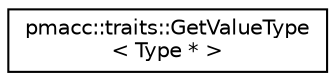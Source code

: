 digraph "Graphical Class Hierarchy"
{
 // LATEX_PDF_SIZE
  edge [fontname="Helvetica",fontsize="10",labelfontname="Helvetica",labelfontsize="10"];
  node [fontname="Helvetica",fontsize="10",shape=record];
  rankdir="LR";
  Node0 [label="pmacc::traits::GetValueType\l\< Type * \>",height=0.2,width=0.4,color="black", fillcolor="white", style="filled",URL="$structpmacc_1_1traits_1_1_get_value_type_3_01_type_01_5_01_4.html",tooltip=" "];
}
